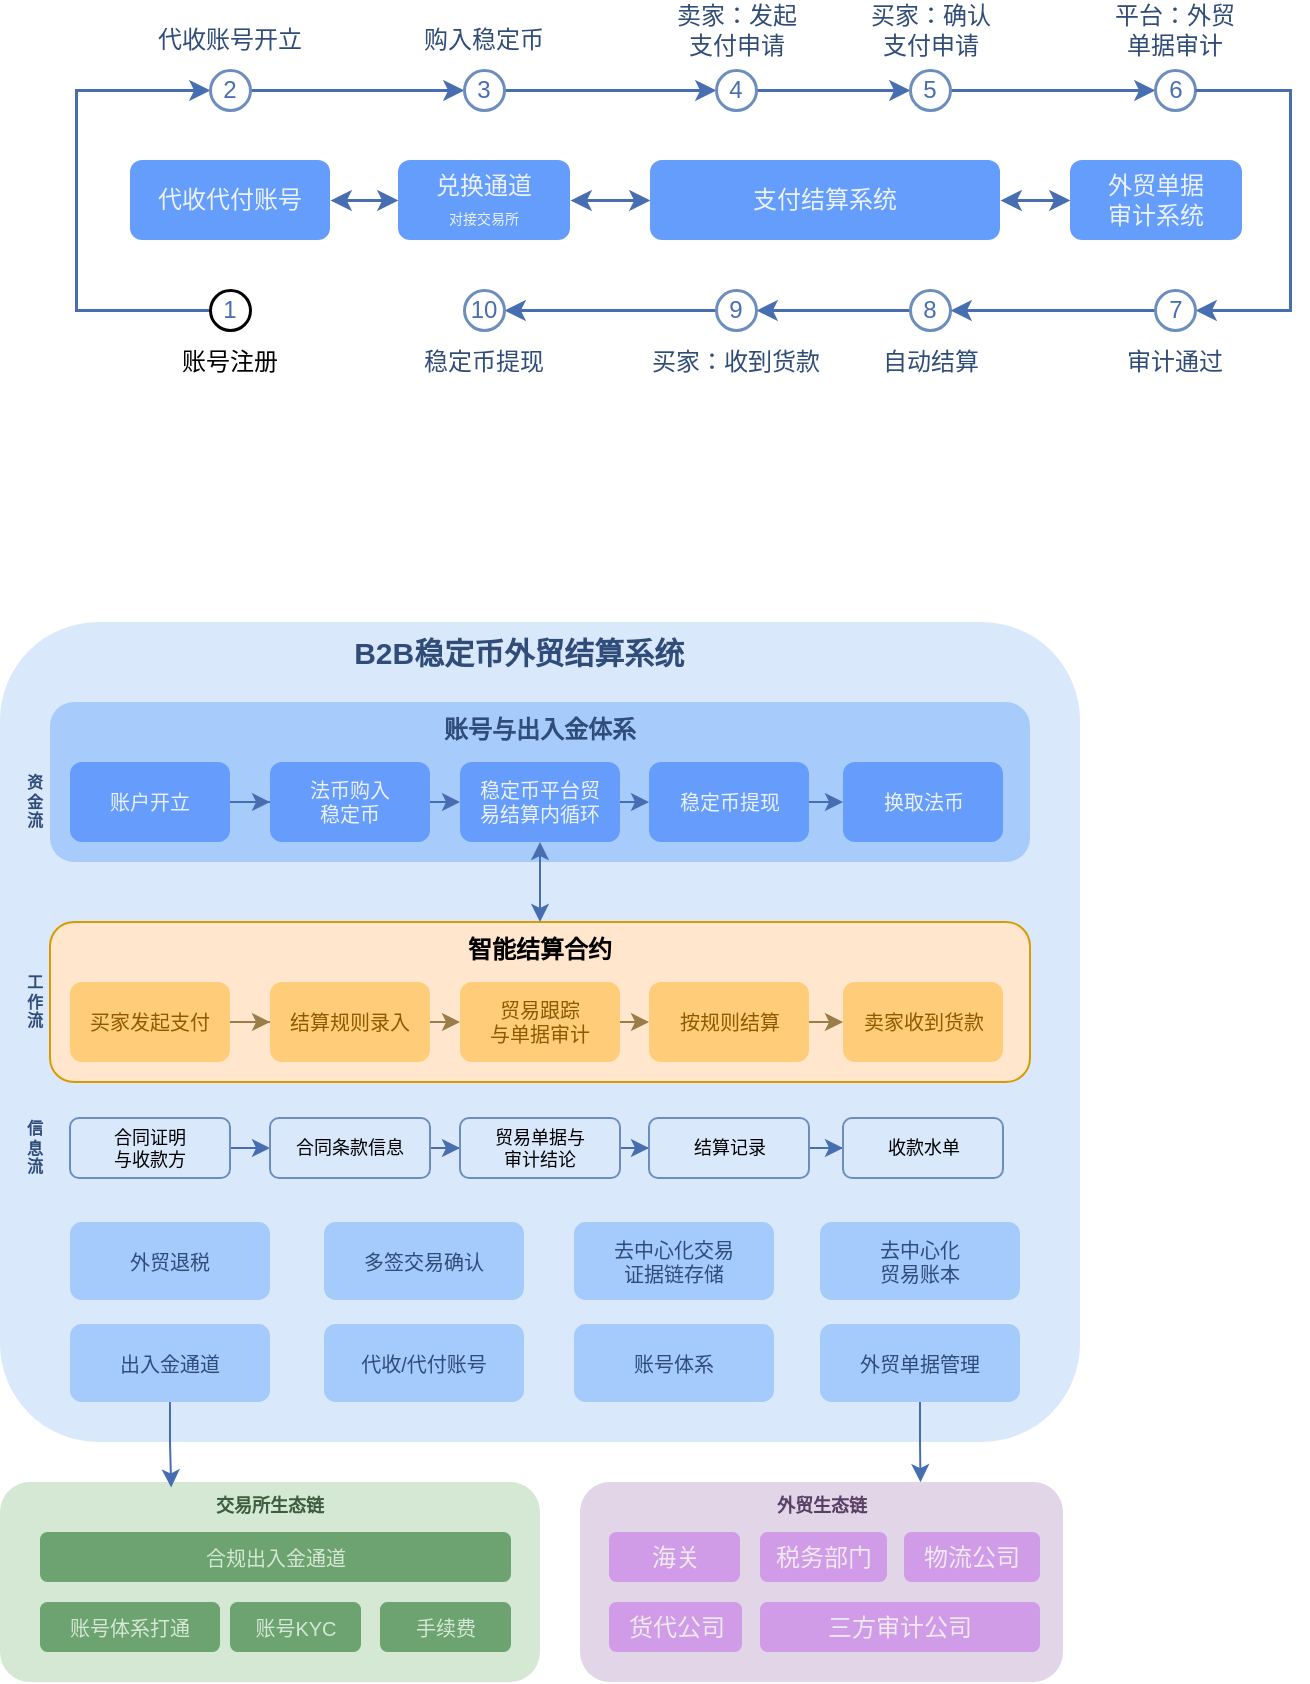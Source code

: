 <mxfile version="28.2.0">
  <diagram name="第 1 页" id="E5ZedBwA9UU5m4z4E3pf">
    <mxGraphModel dx="935" dy="625" grid="0" gridSize="10" guides="1" tooltips="1" connect="1" arrows="1" fold="1" page="1" pageScale="1" pageWidth="827" pageHeight="1169" math="0" shadow="0">
      <root>
        <mxCell id="0" />
        <mxCell id="1" parent="0" />
        <mxCell id="RE5hwGnTZ4ISh6OOPq8Y-105" style="edgeStyle=orthogonalEdgeStyle;rounded=0;orthogonalLoop=1;jettySize=auto;html=1;entryX=0;entryY=0.5;entryDx=0;entryDy=0;startArrow=classic;startFill=1;strokeColor=light-dark(#476eb1, #ededed);strokeWidth=1.5;" edge="1" parent="1" source="RE5hwGnTZ4ISh6OOPq8Y-4" target="RE5hwGnTZ4ISh6OOPq8Y-6">
          <mxGeometry relative="1" as="geometry" />
        </mxCell>
        <mxCell id="RE5hwGnTZ4ISh6OOPq8Y-4" value="代收代付账号" style="rounded=1;whiteSpace=wrap;html=1;fillColor=light-dark(#659dfc, #1d293b);strokeColor=none;fontColor=light-dark(#ebf2fc, #ededed);" vertex="1" parent="1">
          <mxGeometry x="118" y="189" width="100" height="40" as="geometry" />
        </mxCell>
        <mxCell id="RE5hwGnTZ4ISh6OOPq8Y-106" style="edgeStyle=orthogonalEdgeStyle;rounded=0;orthogonalLoop=1;jettySize=auto;html=1;entryX=0;entryY=0.5;entryDx=0;entryDy=0;startArrow=classic;startFill=1;strokeColor=light-dark(#476eb1, #ededed);strokeWidth=1.5;" edge="1" parent="1" source="RE5hwGnTZ4ISh6OOPq8Y-6" target="RE5hwGnTZ4ISh6OOPq8Y-7">
          <mxGeometry relative="1" as="geometry" />
        </mxCell>
        <mxCell id="RE5hwGnTZ4ISh6OOPq8Y-6" value="兑换通道&lt;div&gt;&lt;font style=&quot;font-size: 7px;&quot;&gt;对接交易所&lt;/font&gt;&lt;/div&gt;" style="rounded=1;whiteSpace=wrap;html=1;fillColor=light-dark(#659dfc, #1d293b);strokeColor=none;fontColor=light-dark(#ebf2fc, #ededed);" vertex="1" parent="1">
          <mxGeometry x="252" y="189" width="86" height="40" as="geometry" />
        </mxCell>
        <mxCell id="RE5hwGnTZ4ISh6OOPq8Y-107" style="edgeStyle=orthogonalEdgeStyle;rounded=0;orthogonalLoop=1;jettySize=auto;html=1;exitX=1;exitY=0.5;exitDx=0;exitDy=0;startArrow=classic;startFill=1;strokeColor=light-dark(#476eb1, #ededed);strokeWidth=1.5;" edge="1" parent="1" source="RE5hwGnTZ4ISh6OOPq8Y-7" target="RE5hwGnTZ4ISh6OOPq8Y-8">
          <mxGeometry relative="1" as="geometry" />
        </mxCell>
        <mxCell id="RE5hwGnTZ4ISh6OOPq8Y-7" value="支付结算系统" style="rounded=1;whiteSpace=wrap;html=1;fillColor=light-dark(#659dfc, #1d293b);strokeColor=none;fontColor=light-dark(#ebf2fc, #ededed);" vertex="1" parent="1">
          <mxGeometry x="378" y="189" width="175" height="40" as="geometry" />
        </mxCell>
        <mxCell id="RE5hwGnTZ4ISh6OOPq8Y-8" value="外贸单据&lt;div&gt;审计系统&lt;/div&gt;" style="rounded=1;whiteSpace=wrap;html=1;fillColor=light-dark(#659dfc, #1d293b);strokeColor=none;fontColor=light-dark(#ebf2fc, #ededed);" vertex="1" parent="1">
          <mxGeometry x="588" y="189" width="86" height="40" as="geometry" />
        </mxCell>
        <mxCell id="RE5hwGnTZ4ISh6OOPq8Y-25" style="edgeStyle=orthogonalEdgeStyle;rounded=0;orthogonalLoop=1;jettySize=auto;html=1;entryX=0;entryY=0.5;entryDx=0;entryDy=0;exitX=0;exitY=0.5;exitDx=0;exitDy=0;strokeColor=light-dark(#476eb1, #ededed);strokeWidth=1.5;" edge="1" parent="1" source="RE5hwGnTZ4ISh6OOPq8Y-9" target="RE5hwGnTZ4ISh6OOPq8Y-11">
          <mxGeometry relative="1" as="geometry">
            <Array as="points">
              <mxPoint x="91" y="264" />
              <mxPoint x="91" y="154" />
            </Array>
          </mxGeometry>
        </mxCell>
        <mxCell id="RE5hwGnTZ4ISh6OOPq8Y-9" value="1" style="ellipse;whiteSpace=wrap;html=1;aspect=fixed;strokeWidth=1.5;fontColor=light-dark(#476eb1, #ededed);" vertex="1" parent="1">
          <mxGeometry x="158" y="254" width="20" height="20" as="geometry" />
        </mxCell>
        <mxCell id="RE5hwGnTZ4ISh6OOPq8Y-10" value="账号注册" style="text;html=1;align=center;verticalAlign=middle;whiteSpace=wrap;rounded=0;" vertex="1" parent="1">
          <mxGeometry x="138" y="275" width="60" height="30" as="geometry" />
        </mxCell>
        <mxCell id="RE5hwGnTZ4ISh6OOPq8Y-26" style="edgeStyle=orthogonalEdgeStyle;rounded=0;orthogonalLoop=1;jettySize=auto;html=1;exitX=1;exitY=0.5;exitDx=0;exitDy=0;entryX=0;entryY=0.5;entryDx=0;entryDy=0;strokeColor=light-dark(#476eb1, #ededed);strokeWidth=1.5;" edge="1" parent="1" source="RE5hwGnTZ4ISh6OOPq8Y-11" target="RE5hwGnTZ4ISh6OOPq8Y-13">
          <mxGeometry relative="1" as="geometry" />
        </mxCell>
        <mxCell id="RE5hwGnTZ4ISh6OOPq8Y-11" value="2" style="ellipse;whiteSpace=wrap;html=1;aspect=fixed;strokeWidth=1.5;fillColor=#FFFFFF;strokeColor=#6c8ebf;fontColor=light-dark(#476eb1, #ededed);" vertex="1" parent="1">
          <mxGeometry x="158" y="144" width="20" height="20" as="geometry" />
        </mxCell>
        <mxCell id="RE5hwGnTZ4ISh6OOPq8Y-12" value="代收账号开立" style="text;html=1;align=center;verticalAlign=middle;whiteSpace=wrap;rounded=0;fontColor=light-dark(#304c79, #ededed);" vertex="1" parent="1">
          <mxGeometry x="128" y="114" width="80" height="30" as="geometry" />
        </mxCell>
        <mxCell id="RE5hwGnTZ4ISh6OOPq8Y-27" style="edgeStyle=orthogonalEdgeStyle;rounded=0;orthogonalLoop=1;jettySize=auto;html=1;exitX=1;exitY=0.5;exitDx=0;exitDy=0;entryX=0;entryY=0.5;entryDx=0;entryDy=0;strokeColor=light-dark(#476eb1, #ededed);strokeWidth=1.5;" edge="1" parent="1" source="RE5hwGnTZ4ISh6OOPq8Y-13" target="RE5hwGnTZ4ISh6OOPq8Y-17">
          <mxGeometry relative="1" as="geometry" />
        </mxCell>
        <mxCell id="RE5hwGnTZ4ISh6OOPq8Y-13" value="3" style="ellipse;whiteSpace=wrap;html=1;aspect=fixed;strokeWidth=1.5;fillColor=#FFFFFF;strokeColor=#6c8ebf;fontColor=light-dark(#476eb1, #ededed);" vertex="1" parent="1">
          <mxGeometry x="285" y="144" width="20" height="20" as="geometry" />
        </mxCell>
        <mxCell id="RE5hwGnTZ4ISh6OOPq8Y-14" value="购入稳定币" style="text;html=1;align=center;verticalAlign=middle;whiteSpace=wrap;rounded=0;fontColor=light-dark(#304c79, #ededed);" vertex="1" parent="1">
          <mxGeometry x="255" y="114" width="80" height="30" as="geometry" />
        </mxCell>
        <mxCell id="RE5hwGnTZ4ISh6OOPq8Y-28" style="edgeStyle=orthogonalEdgeStyle;rounded=0;orthogonalLoop=1;jettySize=auto;html=1;exitX=1;exitY=0.5;exitDx=0;exitDy=0;entryX=0;entryY=0.5;entryDx=0;entryDy=0;strokeColor=light-dark(#476eb1, #ededed);strokeWidth=1.5;" edge="1" parent="1" source="RE5hwGnTZ4ISh6OOPq8Y-17" target="RE5hwGnTZ4ISh6OOPq8Y-19">
          <mxGeometry relative="1" as="geometry" />
        </mxCell>
        <mxCell id="RE5hwGnTZ4ISh6OOPq8Y-17" value="4" style="ellipse;whiteSpace=wrap;html=1;aspect=fixed;strokeColor=#6c8ebf;strokeWidth=1.5;fillColor=#FFFFFF;fontColor=light-dark(#476eb1, #ededed);" vertex="1" parent="1">
          <mxGeometry x="411" y="144" width="20" height="20" as="geometry" />
        </mxCell>
        <mxCell id="RE5hwGnTZ4ISh6OOPq8Y-18" value="卖家：发起支付申请" style="text;html=1;align=center;verticalAlign=middle;whiteSpace=wrap;rounded=0;fontColor=light-dark(#304c79, #ededed);" vertex="1" parent="1">
          <mxGeometry x="387.5" y="109" width="67" height="30" as="geometry" />
        </mxCell>
        <mxCell id="RE5hwGnTZ4ISh6OOPq8Y-29" style="edgeStyle=orthogonalEdgeStyle;rounded=0;orthogonalLoop=1;jettySize=auto;html=1;exitX=1;exitY=0.5;exitDx=0;exitDy=0;entryX=0;entryY=0.5;entryDx=0;entryDy=0;strokeColor=light-dark(#476eb1, #ededed);strokeWidth=1.5;" edge="1" parent="1" source="RE5hwGnTZ4ISh6OOPq8Y-19" target="RE5hwGnTZ4ISh6OOPq8Y-21">
          <mxGeometry relative="1" as="geometry" />
        </mxCell>
        <mxCell id="RE5hwGnTZ4ISh6OOPq8Y-19" value="5" style="ellipse;whiteSpace=wrap;html=1;aspect=fixed;strokeColor=#6c8ebf;strokeWidth=1.5;fillColor=#FFFFFF;fontColor=light-dark(#476eb1, #ededed);" vertex="1" parent="1">
          <mxGeometry x="508" y="144" width="20" height="20" as="geometry" />
        </mxCell>
        <mxCell id="RE5hwGnTZ4ISh6OOPq8Y-20" value="买家：确认支付申请" style="text;html=1;align=center;verticalAlign=middle;whiteSpace=wrap;rounded=0;fontColor=light-dark(#304c79, #ededed);" vertex="1" parent="1">
          <mxGeometry x="484.5" y="109" width="67" height="30" as="geometry" />
        </mxCell>
        <mxCell id="RE5hwGnTZ4ISh6OOPq8Y-21" value="6" style="ellipse;whiteSpace=wrap;html=1;aspect=fixed;strokeWidth=1.5;fillColor=#FFFFFF;strokeColor=#6c8ebf;fontColor=light-dark(#476eb1, #ededed);" vertex="1" parent="1">
          <mxGeometry x="630.5" y="144" width="20" height="20" as="geometry" />
        </mxCell>
        <mxCell id="RE5hwGnTZ4ISh6OOPq8Y-22" value="平台：外贸单据审计" style="text;html=1;align=center;verticalAlign=middle;whiteSpace=wrap;rounded=0;fontColor=light-dark(#304c79, #ededed);" vertex="1" parent="1">
          <mxGeometry x="607" y="109" width="67" height="30" as="geometry" />
        </mxCell>
        <mxCell id="RE5hwGnTZ4ISh6OOPq8Y-33" style="edgeStyle=orthogonalEdgeStyle;rounded=0;orthogonalLoop=1;jettySize=auto;html=1;exitX=0;exitY=0.5;exitDx=0;exitDy=0;entryX=1;entryY=0.5;entryDx=0;entryDy=0;strokeColor=light-dark(#476eb1, #ededed);strokeWidth=1.5;" edge="1" parent="1" source="RE5hwGnTZ4ISh6OOPq8Y-23" target="RE5hwGnTZ4ISh6OOPq8Y-30">
          <mxGeometry relative="1" as="geometry" />
        </mxCell>
        <mxCell id="RE5hwGnTZ4ISh6OOPq8Y-23" value="8" style="ellipse;whiteSpace=wrap;html=1;aspect=fixed;strokeColor=#6c8ebf;strokeWidth=1.5;fillColor=#FFFFFF;fontColor=light-dark(#476eb1, #ededed);" vertex="1" parent="1">
          <mxGeometry x="508" y="254" width="20" height="20" as="geometry" />
        </mxCell>
        <mxCell id="RE5hwGnTZ4ISh6OOPq8Y-24" value="自动结算" style="text;html=1;align=center;verticalAlign=middle;whiteSpace=wrap;rounded=0;fontColor=light-dark(#304c79, #ededed);" vertex="1" parent="1">
          <mxGeometry x="484.5" y="275" width="67" height="30" as="geometry" />
        </mxCell>
        <mxCell id="RE5hwGnTZ4ISh6OOPq8Y-36" style="edgeStyle=orthogonalEdgeStyle;rounded=0;orthogonalLoop=1;jettySize=auto;html=1;exitX=0;exitY=0.5;exitDx=0;exitDy=0;entryX=1;entryY=0.5;entryDx=0;entryDy=0;strokeColor=light-dark(#476eb1, #ededed);strokeWidth=1.5;" edge="1" parent="1" source="RE5hwGnTZ4ISh6OOPq8Y-30" target="RE5hwGnTZ4ISh6OOPq8Y-34">
          <mxGeometry relative="1" as="geometry" />
        </mxCell>
        <mxCell id="RE5hwGnTZ4ISh6OOPq8Y-30" value="9" style="ellipse;whiteSpace=wrap;html=1;aspect=fixed;strokeColor=#6c8ebf;strokeWidth=1.5;fillColor=#FFFFFF;fontColor=light-dark(#476eb1, #ededed);" vertex="1" parent="1">
          <mxGeometry x="411" y="254" width="20" height="20" as="geometry" />
        </mxCell>
        <mxCell id="RE5hwGnTZ4ISh6OOPq8Y-31" value="买家：收到货款" style="text;html=1;align=center;verticalAlign=middle;whiteSpace=wrap;rounded=0;fontColor=light-dark(#304c79, #ededed);" vertex="1" parent="1">
          <mxGeometry x="375.25" y="275" width="91.5" height="30" as="geometry" />
        </mxCell>
        <mxCell id="RE5hwGnTZ4ISh6OOPq8Y-34" value="10" style="ellipse;whiteSpace=wrap;html=1;aspect=fixed;strokeColor=#6c8ebf;strokeWidth=1.5;fillColor=#FFFFFF;fontColor=light-dark(#476eb1, #ededed);" vertex="1" parent="1">
          <mxGeometry x="285" y="254" width="20" height="20" as="geometry" />
        </mxCell>
        <mxCell id="RE5hwGnTZ4ISh6OOPq8Y-35" value="稳定币提现" style="text;html=1;align=center;verticalAlign=middle;whiteSpace=wrap;rounded=0;fontColor=light-dark(#304c79, #ededed);" vertex="1" parent="1">
          <mxGeometry x="262.25" y="275" width="65.5" height="30" as="geometry" />
        </mxCell>
        <mxCell id="RE5hwGnTZ4ISh6OOPq8Y-38" value="" style="edgeStyle=orthogonalEdgeStyle;rounded=0;orthogonalLoop=1;jettySize=auto;html=1;exitX=1;exitY=0.5;exitDx=0;exitDy=0;entryX=1;entryY=0.5;entryDx=0;entryDy=0;strokeColor=light-dark(#476eb1, #ededed);strokeWidth=1.5;" edge="1" parent="1" source="RE5hwGnTZ4ISh6OOPq8Y-21" target="RE5hwGnTZ4ISh6OOPq8Y-37">
          <mxGeometry relative="1" as="geometry">
            <mxPoint x="651" y="154" as="sourcePoint" />
            <mxPoint x="528" y="264" as="targetPoint" />
            <Array as="points">
              <mxPoint x="698" y="154" />
              <mxPoint x="698" y="264" />
            </Array>
          </mxGeometry>
        </mxCell>
        <mxCell id="RE5hwGnTZ4ISh6OOPq8Y-39" style="edgeStyle=orthogonalEdgeStyle;rounded=0;orthogonalLoop=1;jettySize=auto;html=1;exitX=0;exitY=0.5;exitDx=0;exitDy=0;strokeColor=light-dark(#476eb1, #ededed);strokeWidth=1.5;" edge="1" parent="1" source="RE5hwGnTZ4ISh6OOPq8Y-37" target="RE5hwGnTZ4ISh6OOPq8Y-23">
          <mxGeometry relative="1" as="geometry" />
        </mxCell>
        <mxCell id="RE5hwGnTZ4ISh6OOPq8Y-37" value="7" style="ellipse;whiteSpace=wrap;html=1;aspect=fixed;strokeColor=#6c8ebf;strokeWidth=1.5;fillColor=#FFFFFF;fontColor=light-dark(#476eb1, #ededed);" vertex="1" parent="1">
          <mxGeometry x="630.5" y="254" width="20" height="20" as="geometry" />
        </mxCell>
        <mxCell id="RE5hwGnTZ4ISh6OOPq8Y-40" value="审计通过" style="text;html=1;align=center;verticalAlign=middle;whiteSpace=wrap;rounded=0;fontColor=light-dark(#304c79, #ededed);" vertex="1" parent="1">
          <mxGeometry x="607" y="275" width="67" height="30" as="geometry" />
        </mxCell>
        <mxCell id="RE5hwGnTZ4ISh6OOPq8Y-41" value="B2B稳定币外贸结算系统&amp;nbsp; &amp;nbsp; &amp;nbsp;" style="rounded=1;whiteSpace=wrap;html=1;align=center;verticalAlign=top;arcSize=12;fillColor=#dae8fc;strokeColor=none;fontColor=light-dark(#304C79,#EDEDED);imageWidth=24;fontSize=15;fontStyle=1" vertex="1" parent="1">
          <mxGeometry x="53" y="420" width="540" height="410" as="geometry" />
        </mxCell>
        <mxCell id="RE5hwGnTZ4ISh6OOPq8Y-42" value="账号体系" style="rounded=1;whiteSpace=wrap;html=1;fontSize=10;fillColor=#A5CAFC;strokeColor=none;fontColor=light-dark(#304c79, #ededed);" vertex="1" parent="1">
          <mxGeometry x="340" y="771" width="100" height="39" as="geometry" />
        </mxCell>
        <mxCell id="RE5hwGnTZ4ISh6OOPq8Y-43" value="代收/代付账号" style="rounded=1;whiteSpace=wrap;html=1;fontSize=10;fillColor=#A5CAFC;strokeColor=none;fontColor=light-dark(#304c79, #ededed);" vertex="1" parent="1">
          <mxGeometry x="215" y="771" width="100" height="39" as="geometry" />
        </mxCell>
        <mxCell id="RE5hwGnTZ4ISh6OOPq8Y-44" value="出入金通道" style="rounded=1;whiteSpace=wrap;html=1;fontSize=10;fillColor=#A5CAFC;strokeColor=none;fontColor=light-dark(#304c79, #ededed);" vertex="1" parent="1">
          <mxGeometry x="88" y="771" width="100" height="39" as="geometry" />
        </mxCell>
        <mxCell id="RE5hwGnTZ4ISh6OOPq8Y-45" value="外贸单据管理" style="rounded=1;whiteSpace=wrap;html=1;fontSize=10;fillColor=#A5CAFC;strokeColor=none;fontColor=light-dark(#304c79, #ededed);" vertex="1" parent="1">
          <mxGeometry x="463" y="771" width="100" height="39" as="geometry" />
        </mxCell>
        <mxCell id="RE5hwGnTZ4ISh6OOPq8Y-47" value="智能结算合约" style="rounded=1;whiteSpace=wrap;html=1;verticalAlign=top;fillColor=#ffe6cc;strokeColor=#d79b00;fontStyle=1" vertex="1" parent="1">
          <mxGeometry x="78" y="570" width="490" height="80" as="geometry" />
        </mxCell>
        <mxCell id="RE5hwGnTZ4ISh6OOPq8Y-48" value="多签交易确认" style="rounded=1;whiteSpace=wrap;html=1;fontSize=10;fillColor=#A5CAFC;strokeColor=none;fontColor=light-dark(#304c79, #ededed);" vertex="1" parent="1">
          <mxGeometry x="215" y="720" width="100" height="39" as="geometry" />
        </mxCell>
        <mxCell id="RE5hwGnTZ4ISh6OOPq8Y-49" value="去中心化交&lt;span style=&quot;background-color: transparent;&quot;&gt;易&lt;/span&gt;&lt;div&gt;&lt;span style=&quot;background-color: transparent;&quot;&gt;证据链存储&lt;/span&gt;&lt;/div&gt;" style="rounded=1;whiteSpace=wrap;html=1;fontSize=10;fillColor=#A5CAFC;strokeColor=none;fontColor=light-dark(#304c79, #ededed);" vertex="1" parent="1">
          <mxGeometry x="340" y="720" width="100" height="39" as="geometry" />
        </mxCell>
        <mxCell id="RE5hwGnTZ4ISh6OOPq8Y-50" value="去中心化&lt;div&gt;贸易账本&lt;/div&gt;" style="rounded=1;whiteSpace=wrap;html=1;fontSize=10;fillColor=#A5CAFC;strokeColor=none;fontColor=light-dark(#304c79, #ededed);" vertex="1" parent="1">
          <mxGeometry x="463" y="720" width="100" height="39" as="geometry" />
        </mxCell>
        <mxCell id="RE5hwGnTZ4ISh6OOPq8Y-51" value="外贸生态链" style="rounded=1;whiteSpace=wrap;html=1;align=center;verticalAlign=top;fontSize=9;fillColor=#e1d5e7;strokeColor=none;fontColor=light-dark(#593e65, #ededed);fontStyle=1" vertex="1" parent="1">
          <mxGeometry x="343" y="850" width="241.5" height="100" as="geometry" />
        </mxCell>
        <mxCell id="RE5hwGnTZ4ISh6OOPq8Y-52" value="海关" style="rounded=1;whiteSpace=wrap;html=1;fillColor=#D09BE7;strokeColor=none;fontColor=light-dark(#efe9f1, #ededed);" vertex="1" parent="1">
          <mxGeometry x="357.5" y="875" width="65.5" height="25" as="geometry" />
        </mxCell>
        <mxCell id="RE5hwGnTZ4ISh6OOPq8Y-53" value="物流公司" style="rounded=1;whiteSpace=wrap;html=1;fillColor=#D09BE7;strokeColor=none;fontColor=light-dark(#efe9f1, #ededed);" vertex="1" parent="1">
          <mxGeometry x="505" y="875" width="68" height="25" as="geometry" />
        </mxCell>
        <mxCell id="RE5hwGnTZ4ISh6OOPq8Y-54" value="货代公司" style="rounded=1;whiteSpace=wrap;html=1;fillColor=#D09BE7;strokeColor=none;fontColor=light-dark(#efe9f1, #ededed);" vertex="1" parent="1">
          <mxGeometry x="357.5" y="910" width="66.5" height="25" as="geometry" />
        </mxCell>
        <mxCell id="RE5hwGnTZ4ISh6OOPq8Y-55" value="税务部门" style="rounded=1;whiteSpace=wrap;html=1;fillColor=#D09BE7;strokeColor=none;fontColor=light-dark(#efe9f1, #ededed);" vertex="1" parent="1">
          <mxGeometry x="433" y="875" width="63.5" height="25" as="geometry" />
        </mxCell>
        <mxCell id="RE5hwGnTZ4ISh6OOPq8Y-57" value="外贸退税" style="rounded=1;whiteSpace=wrap;html=1;fontSize=10;fillColor=#A5CAFC;strokeColor=none;fontColor=light-dark(#304c79, #ededed);" vertex="1" parent="1">
          <mxGeometry x="88" y="720" width="100" height="39" as="geometry" />
        </mxCell>
        <mxCell id="RE5hwGnTZ4ISh6OOPq8Y-59" value="三方审计公司" style="rounded=1;whiteSpace=wrap;html=1;fillColor=#D09BE7;strokeColor=none;fontColor=light-dark(#efe9f1, #ededed);" vertex="1" parent="1">
          <mxGeometry x="433" y="910" width="140" height="25" as="geometry" />
        </mxCell>
        <mxCell id="RE5hwGnTZ4ISh6OOPq8Y-65" style="edgeStyle=orthogonalEdgeStyle;rounded=0;orthogonalLoop=1;jettySize=auto;html=1;exitX=1;exitY=0.5;exitDx=0;exitDy=0;strokeColor=light-dark(#9A7D49,#EDEDED);" edge="1" parent="1" source="RE5hwGnTZ4ISh6OOPq8Y-60" target="RE5hwGnTZ4ISh6OOPq8Y-61">
          <mxGeometry relative="1" as="geometry" />
        </mxCell>
        <mxCell id="RE5hwGnTZ4ISh6OOPq8Y-60" value="买家发起支付" style="rounded=1;whiteSpace=wrap;html=1;fontSize=10;fillColor=#FFCD79;strokeColor=none;fontColor=light-dark(#8e5a01, #ededed);" vertex="1" parent="1">
          <mxGeometry x="88" y="600" width="80" height="40" as="geometry" />
        </mxCell>
        <mxCell id="RE5hwGnTZ4ISh6OOPq8Y-66" style="edgeStyle=orthogonalEdgeStyle;rounded=0;orthogonalLoop=1;jettySize=auto;html=1;exitX=1;exitY=0.5;exitDx=0;exitDy=0;entryX=0;entryY=0.5;entryDx=0;entryDy=0;strokeColor=light-dark(#9A7D49,#EDEDED);" edge="1" parent="1" source="RE5hwGnTZ4ISh6OOPq8Y-61" target="RE5hwGnTZ4ISh6OOPq8Y-62">
          <mxGeometry relative="1" as="geometry" />
        </mxCell>
        <mxCell id="RE5hwGnTZ4ISh6OOPq8Y-61" value="结算规则录入" style="rounded=1;whiteSpace=wrap;html=1;fontSize=10;fillColor=#FFCD79;strokeColor=none;fontColor=light-dark(#8e5a01, #ededed);" vertex="1" parent="1">
          <mxGeometry x="188" y="600" width="80" height="40" as="geometry" />
        </mxCell>
        <mxCell id="RE5hwGnTZ4ISh6OOPq8Y-67" style="edgeStyle=orthogonalEdgeStyle;rounded=0;orthogonalLoop=1;jettySize=auto;html=1;exitX=1;exitY=0.5;exitDx=0;exitDy=0;entryX=0;entryY=0.5;entryDx=0;entryDy=0;strokeColor=light-dark(#9A7D49,#EDEDED);" edge="1" parent="1" source="RE5hwGnTZ4ISh6OOPq8Y-62" target="RE5hwGnTZ4ISh6OOPq8Y-63">
          <mxGeometry relative="1" as="geometry" />
        </mxCell>
        <mxCell id="RE5hwGnTZ4ISh6OOPq8Y-62" value="贸易跟踪&lt;div&gt;与单据审计&lt;/div&gt;" style="rounded=1;whiteSpace=wrap;html=1;fontSize=10;fillColor=#FFCD79;strokeColor=none;fontColor=light-dark(#8e5a01, #ededed);" vertex="1" parent="1">
          <mxGeometry x="283" y="600" width="80" height="40" as="geometry" />
        </mxCell>
        <mxCell id="RE5hwGnTZ4ISh6OOPq8Y-68" style="edgeStyle=orthogonalEdgeStyle;rounded=0;orthogonalLoop=1;jettySize=auto;html=1;exitX=1;exitY=0.5;exitDx=0;exitDy=0;entryX=0;entryY=0.5;entryDx=0;entryDy=0;strokeColor=light-dark(#9A7D49,#EDEDED);" edge="1" parent="1" source="RE5hwGnTZ4ISh6OOPq8Y-63" target="RE5hwGnTZ4ISh6OOPq8Y-64">
          <mxGeometry relative="1" as="geometry" />
        </mxCell>
        <mxCell id="RE5hwGnTZ4ISh6OOPq8Y-63" value="按规则结算" style="rounded=1;whiteSpace=wrap;html=1;fontSize=10;fillColor=#FFCD79;strokeColor=none;fontColor=light-dark(#8e5a01, #ededed);" vertex="1" parent="1">
          <mxGeometry x="377.5" y="600" width="80" height="40" as="geometry" />
        </mxCell>
        <mxCell id="RE5hwGnTZ4ISh6OOPq8Y-64" value="卖家收到货款" style="rounded=1;whiteSpace=wrap;html=1;fontSize=10;fillColor=#FFCD79;strokeColor=none;fontColor=light-dark(#8e5a01, #ededed);" vertex="1" parent="1">
          <mxGeometry x="474.5" y="600" width="80" height="40" as="geometry" />
        </mxCell>
        <mxCell id="RE5hwGnTZ4ISh6OOPq8Y-69" value="账号与出入金体系" style="rounded=1;whiteSpace=wrap;html=1;verticalAlign=top;fillColor=#A7CCFC;strokeColor=none;fontColor=light-dark(#304c79, #ededed);fontStyle=1" vertex="1" parent="1">
          <mxGeometry x="78" y="460" width="490" height="80" as="geometry" />
        </mxCell>
        <mxCell id="RE5hwGnTZ4ISh6OOPq8Y-70" style="edgeStyle=orthogonalEdgeStyle;rounded=0;orthogonalLoop=1;jettySize=auto;html=1;exitX=1;exitY=0.5;exitDx=0;exitDy=0;fontColor=light-dark(#304c79, #ededed);strokeColor=light-dark(#476EB1,#EDEDED);" edge="1" source="RE5hwGnTZ4ISh6OOPq8Y-71" target="RE5hwGnTZ4ISh6OOPq8Y-73" parent="1">
          <mxGeometry relative="1" as="geometry" />
        </mxCell>
        <mxCell id="RE5hwGnTZ4ISh6OOPq8Y-71" value="账户开立" style="rounded=1;whiteSpace=wrap;html=1;fontSize=10;fillColor=#669DFC;strokeColor=none;fontColor=light-dark(#EBF2FC,#EDEDED);" vertex="1" parent="1">
          <mxGeometry x="88" y="490" width="80" height="40" as="geometry" />
        </mxCell>
        <mxCell id="RE5hwGnTZ4ISh6OOPq8Y-72" style="edgeStyle=orthogonalEdgeStyle;rounded=0;orthogonalLoop=1;jettySize=auto;html=1;exitX=1;exitY=0.5;exitDx=0;exitDy=0;entryX=0;entryY=0.5;entryDx=0;entryDy=0;fontColor=light-dark(#304c79, #ededed);strokeColor=light-dark(#476EB1,#EDEDED);" edge="1" source="RE5hwGnTZ4ISh6OOPq8Y-73" target="RE5hwGnTZ4ISh6OOPq8Y-75" parent="1">
          <mxGeometry relative="1" as="geometry" />
        </mxCell>
        <mxCell id="RE5hwGnTZ4ISh6OOPq8Y-73" value="法币购入&lt;div&gt;稳定币&lt;/div&gt;" style="rounded=1;whiteSpace=wrap;html=1;fontSize=10;fillColor=#669DFC;strokeColor=none;fontColor=light-dark(#EBF2FC,#EDEDED);" vertex="1" parent="1">
          <mxGeometry x="188" y="490" width="80" height="40" as="geometry" />
        </mxCell>
        <mxCell id="RE5hwGnTZ4ISh6OOPq8Y-74" style="edgeStyle=orthogonalEdgeStyle;rounded=0;orthogonalLoop=1;jettySize=auto;html=1;exitX=1;exitY=0.5;exitDx=0;exitDy=0;entryX=0;entryY=0.5;entryDx=0;entryDy=0;fontColor=light-dark(#304c79, #ededed);strokeColor=light-dark(#476EB1,#EDEDED);" edge="1" source="RE5hwGnTZ4ISh6OOPq8Y-75" target="RE5hwGnTZ4ISh6OOPq8Y-77" parent="1">
          <mxGeometry relative="1" as="geometry" />
        </mxCell>
        <mxCell id="RE5hwGnTZ4ISh6OOPq8Y-79" style="edgeStyle=orthogonalEdgeStyle;rounded=0;orthogonalLoop=1;jettySize=auto;html=1;fontColor=light-dark(#304c79, #ededed);strokeColor=light-dark(#476EB1,#EDEDED);startArrow=classic;startFill=1;" edge="1" parent="1" source="RE5hwGnTZ4ISh6OOPq8Y-75" target="RE5hwGnTZ4ISh6OOPq8Y-47">
          <mxGeometry relative="1" as="geometry" />
        </mxCell>
        <mxCell id="RE5hwGnTZ4ISh6OOPq8Y-75" value="稳定币&lt;span style=&quot;background-color: transparent;&quot;&gt;平台贸&lt;/span&gt;&lt;div&gt;&lt;span style=&quot;background-color: transparent;&quot;&gt;易结算内循环&lt;/span&gt;&lt;/div&gt;" style="rounded=1;whiteSpace=wrap;html=1;fontSize=10;fillColor=#669DFC;strokeColor=none;fontColor=light-dark(#EBF2FC,#EDEDED);" vertex="1" parent="1">
          <mxGeometry x="283" y="490" width="80" height="40" as="geometry" />
        </mxCell>
        <mxCell id="RE5hwGnTZ4ISh6OOPq8Y-76" style="edgeStyle=orthogonalEdgeStyle;rounded=0;orthogonalLoop=1;jettySize=auto;html=1;exitX=1;exitY=0.5;exitDx=0;exitDy=0;entryX=0;entryY=0.5;entryDx=0;entryDy=0;fontColor=light-dark(#304c79, #ededed);strokeColor=light-dark(#476EB1,#EDEDED);" edge="1" source="RE5hwGnTZ4ISh6OOPq8Y-77" target="RE5hwGnTZ4ISh6OOPq8Y-78" parent="1">
          <mxGeometry relative="1" as="geometry" />
        </mxCell>
        <mxCell id="RE5hwGnTZ4ISh6OOPq8Y-77" value="稳定币提现" style="rounded=1;whiteSpace=wrap;html=1;fontSize=10;fillColor=#669DFC;strokeColor=none;fontColor=light-dark(#EBF2FC,#EDEDED);" vertex="1" parent="1">
          <mxGeometry x="377.5" y="490" width="80" height="40" as="geometry" />
        </mxCell>
        <mxCell id="RE5hwGnTZ4ISh6OOPq8Y-78" value="换取法币" style="rounded=1;whiteSpace=wrap;html=1;fontSize=10;fillColor=#669DFC;strokeColor=none;fontColor=light-dark(#EBF2FC,#EDEDED);" vertex="1" parent="1">
          <mxGeometry x="474.5" y="490" width="80" height="40" as="geometry" />
        </mxCell>
        <mxCell id="RE5hwGnTZ4ISh6OOPq8Y-80" value="工作流" style="text;html=1;align=center;verticalAlign=middle;whiteSpace=wrap;rounded=0;fontSize=8;fontColor=light-dark(#304c79, #ededed);fontStyle=1" vertex="1" parent="1">
          <mxGeometry x="63" y="595" width="15" height="30" as="geometry" />
        </mxCell>
        <mxCell id="RE5hwGnTZ4ISh6OOPq8Y-86" style="edgeStyle=orthogonalEdgeStyle;rounded=0;orthogonalLoop=1;jettySize=auto;html=1;exitX=1;exitY=0.5;exitDx=0;exitDy=0;entryX=0;entryY=0.5;entryDx=0;entryDy=0;strokeColor=light-dark(#476eb1, #ededed);" edge="1" parent="1" source="RE5hwGnTZ4ISh6OOPq8Y-81" target="RE5hwGnTZ4ISh6OOPq8Y-82">
          <mxGeometry relative="1" as="geometry" />
        </mxCell>
        <mxCell id="RE5hwGnTZ4ISh6OOPq8Y-81" value="合同证明&lt;div&gt;与收款方&lt;/div&gt;" style="rounded=1;whiteSpace=wrap;html=1;fontSize=9;fillColor=#dae8fc;strokeColor=#6c8ebf;" vertex="1" parent="1">
          <mxGeometry x="88" y="668" width="80" height="30" as="geometry" />
        </mxCell>
        <mxCell id="RE5hwGnTZ4ISh6OOPq8Y-87" style="edgeStyle=orthogonalEdgeStyle;rounded=0;orthogonalLoop=1;jettySize=auto;html=1;exitX=1;exitY=0.5;exitDx=0;exitDy=0;strokeColor=light-dark(#476eb1, #ededed);" edge="1" parent="1" source="RE5hwGnTZ4ISh6OOPq8Y-82" target="RE5hwGnTZ4ISh6OOPq8Y-83">
          <mxGeometry relative="1" as="geometry" />
        </mxCell>
        <mxCell id="RE5hwGnTZ4ISh6OOPq8Y-82" value="合同条款信息" style="rounded=1;whiteSpace=wrap;html=1;fontSize=9;fillColor=#dae8fc;strokeColor=#6c8ebf;" vertex="1" parent="1">
          <mxGeometry x="188" y="668" width="80" height="30" as="geometry" />
        </mxCell>
        <mxCell id="RE5hwGnTZ4ISh6OOPq8Y-90" style="edgeStyle=orthogonalEdgeStyle;rounded=0;orthogonalLoop=1;jettySize=auto;html=1;exitX=1;exitY=0.5;exitDx=0;exitDy=0;strokeColor=light-dark(#476eb1, #ededed);" edge="1" parent="1" source="RE5hwGnTZ4ISh6OOPq8Y-83" target="RE5hwGnTZ4ISh6OOPq8Y-84">
          <mxGeometry relative="1" as="geometry" />
        </mxCell>
        <mxCell id="RE5hwGnTZ4ISh6OOPq8Y-83" value="贸易单据与&lt;div&gt;审计结论&lt;/div&gt;" style="rounded=1;whiteSpace=wrap;html=1;fontSize=9;fillColor=#dae8fc;strokeColor=#6c8ebf;" vertex="1" parent="1">
          <mxGeometry x="283" y="668" width="80" height="30" as="geometry" />
        </mxCell>
        <mxCell id="RE5hwGnTZ4ISh6OOPq8Y-89" style="edgeStyle=orthogonalEdgeStyle;rounded=0;orthogonalLoop=1;jettySize=auto;html=1;exitX=1;exitY=0.5;exitDx=0;exitDy=0;strokeColor=light-dark(#476eb1, #ededed);" edge="1" parent="1" source="RE5hwGnTZ4ISh6OOPq8Y-84" target="RE5hwGnTZ4ISh6OOPq8Y-85">
          <mxGeometry relative="1" as="geometry" />
        </mxCell>
        <mxCell id="RE5hwGnTZ4ISh6OOPq8Y-84" value="结算记录" style="rounded=1;whiteSpace=wrap;html=1;fontSize=9;fillColor=#dae8fc;strokeColor=#6c8ebf;" vertex="1" parent="1">
          <mxGeometry x="377.5" y="668" width="80" height="30" as="geometry" />
        </mxCell>
        <mxCell id="RE5hwGnTZ4ISh6OOPq8Y-85" value="收款水单" style="rounded=1;whiteSpace=wrap;html=1;fontSize=9;fillColor=#dae8fc;strokeColor=#6c8ebf;" vertex="1" parent="1">
          <mxGeometry x="474.5" y="668" width="80" height="30" as="geometry" />
        </mxCell>
        <mxCell id="RE5hwGnTZ4ISh6OOPq8Y-91" value="信息流" style="text;html=1;align=center;verticalAlign=middle;whiteSpace=wrap;rounded=0;fontSize=8;fontColor=light-dark(#304c79, #ededed);fontStyle=1" vertex="1" parent="1">
          <mxGeometry x="63" y="668" width="15" height="30" as="geometry" />
        </mxCell>
        <mxCell id="RE5hwGnTZ4ISh6OOPq8Y-92" value="资金流" style="text;html=1;align=center;verticalAlign=middle;whiteSpace=wrap;rounded=0;fontSize=8;fontColor=light-dark(#304c79, #ededed);fontStyle=1" vertex="1" parent="1">
          <mxGeometry x="63" y="495" width="15" height="30" as="geometry" />
        </mxCell>
        <mxCell id="RE5hwGnTZ4ISh6OOPq8Y-93" value="交易所生态链" style="rounded=1;whiteSpace=wrap;html=1;align=center;verticalAlign=top;fontSize=9;fillColor=#d5e8d4;strokeColor=none;fontColor=light-dark(#3c5d3f, #ededed);fontStyle=1" vertex="1" parent="1">
          <mxGeometry x="53" y="850" width="270" height="100" as="geometry" />
        </mxCell>
        <mxCell id="RE5hwGnTZ4ISh6OOPq8Y-96" value="账号体&lt;span style=&quot;background-color: transparent; color: light-dark(rgb(214, 232, 213), rgb(237, 237, 237));&quot;&gt;系打通&lt;/span&gt;" style="rounded=1;whiteSpace=wrap;html=1;fontSize=10;fillColor=light-dark(#6CA371,#1F2F1E);strokeColor=none;fontColor=light-dark(#d6e8d5, #ededed);" vertex="1" parent="1">
          <mxGeometry x="73" y="910" width="90" height="25" as="geometry" />
        </mxCell>
        <mxCell id="RE5hwGnTZ4ISh6OOPq8Y-97" value="合规出入&lt;span style=&quot;background-color: transparent;&quot;&gt;金通道&lt;/span&gt;" style="rounded=1;whiteSpace=wrap;html=1;fontSize=10;fillColor=light-dark(#6CA371,#1F2F1E);strokeColor=none;fontColor=light-dark(#d6e8d5, #ededed);" vertex="1" parent="1">
          <mxGeometry x="73" y="875" width="235.5" height="25" as="geometry" />
        </mxCell>
        <mxCell id="RE5hwGnTZ4ISh6OOPq8Y-98" value="手续费" style="rounded=1;whiteSpace=wrap;html=1;fontSize=10;fillColor=light-dark(#6CA371,#1F2F1E);strokeColor=none;fontColor=light-dark(#d6e8d5, #ededed);" vertex="1" parent="1">
          <mxGeometry x="243" y="910" width="65.5" height="25" as="geometry" />
        </mxCell>
        <mxCell id="RE5hwGnTZ4ISh6OOPq8Y-100" value="账号KYC" style="rounded=1;whiteSpace=wrap;html=1;fontSize=10;fillColor=light-dark(#6CA371,#1F2F1E);strokeColor=none;fontColor=light-dark(#d6e8d5, #ededed);" vertex="1" parent="1">
          <mxGeometry x="168" y="910" width="65.5" height="25" as="geometry" />
        </mxCell>
        <mxCell id="RE5hwGnTZ4ISh6OOPq8Y-101" style="edgeStyle=orthogonalEdgeStyle;rounded=0;orthogonalLoop=1;jettySize=auto;html=1;entryX=0.317;entryY=0.027;entryDx=0;entryDy=0;entryPerimeter=0;strokeColor=light-dark(#476eb1, #ededed);" edge="1" parent="1" source="RE5hwGnTZ4ISh6OOPq8Y-44" target="RE5hwGnTZ4ISh6OOPq8Y-93">
          <mxGeometry relative="1" as="geometry" />
        </mxCell>
        <mxCell id="RE5hwGnTZ4ISh6OOPq8Y-102" style="edgeStyle=orthogonalEdgeStyle;rounded=0;orthogonalLoop=1;jettySize=auto;html=1;entryX=0.705;entryY=0.001;entryDx=0;entryDy=0;entryPerimeter=0;strokeColor=light-dark(#476eb1, #ededed);" edge="1" parent="1" source="RE5hwGnTZ4ISh6OOPq8Y-45" target="RE5hwGnTZ4ISh6OOPq8Y-51">
          <mxGeometry relative="1" as="geometry" />
        </mxCell>
      </root>
    </mxGraphModel>
  </diagram>
</mxfile>
